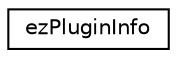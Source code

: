 digraph "Graphical Class Hierarchy"
{
 // LATEX_PDF_SIZE
  edge [fontname="Helvetica",fontsize="10",labelfontname="Helvetica",labelfontsize="10"];
  node [fontname="Helvetica",fontsize="10",shape=record];
  rankdir="LR";
  Node0 [label="ezPluginInfo",height=0.2,width=0.4,color="black", fillcolor="white", style="filled",URL="$d3/d7b/structez_plugin_info.htm",tooltip="Holds information about a plugin. Used for editor and engine plugins, where the user can configure wh..."];
}
